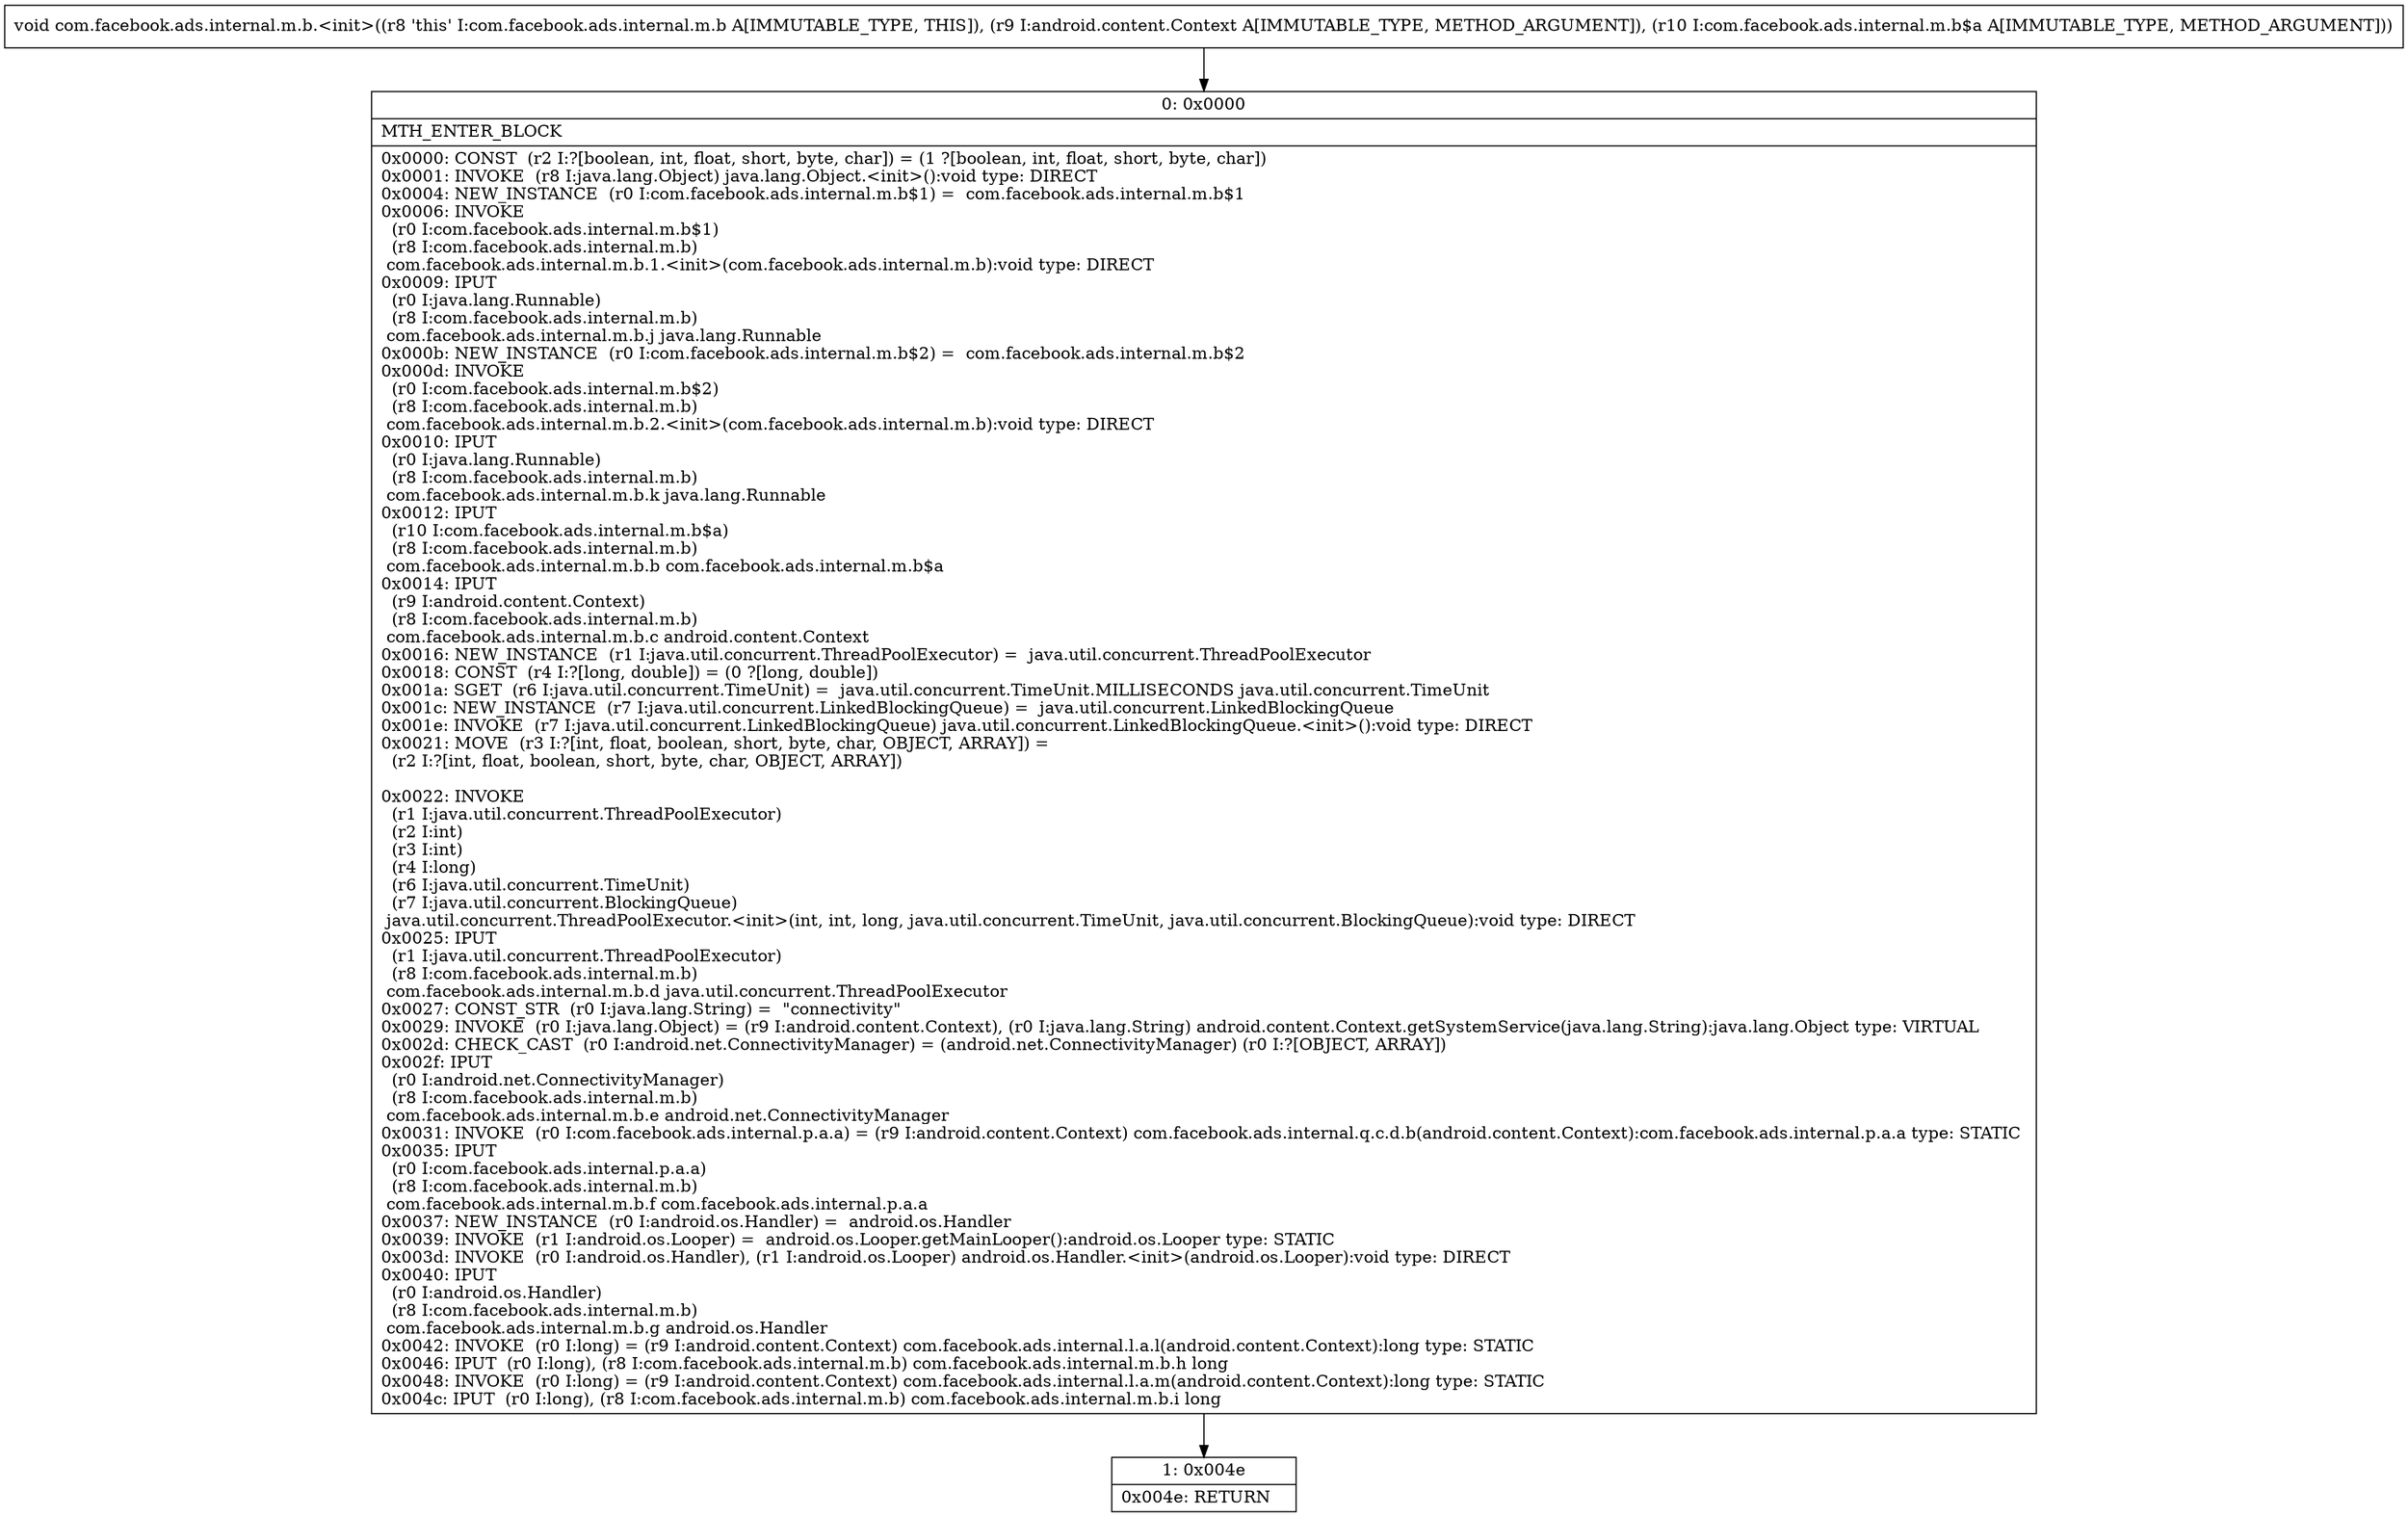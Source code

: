 digraph "CFG forcom.facebook.ads.internal.m.b.\<init\>(Landroid\/content\/Context;Lcom\/facebook\/ads\/internal\/m\/b$a;)V" {
Node_0 [shape=record,label="{0\:\ 0x0000|MTH_ENTER_BLOCK\l|0x0000: CONST  (r2 I:?[boolean, int, float, short, byte, char]) = (1 ?[boolean, int, float, short, byte, char]) \l0x0001: INVOKE  (r8 I:java.lang.Object) java.lang.Object.\<init\>():void type: DIRECT \l0x0004: NEW_INSTANCE  (r0 I:com.facebook.ads.internal.m.b$1) =  com.facebook.ads.internal.m.b$1 \l0x0006: INVOKE  \l  (r0 I:com.facebook.ads.internal.m.b$1)\l  (r8 I:com.facebook.ads.internal.m.b)\l com.facebook.ads.internal.m.b.1.\<init\>(com.facebook.ads.internal.m.b):void type: DIRECT \l0x0009: IPUT  \l  (r0 I:java.lang.Runnable)\l  (r8 I:com.facebook.ads.internal.m.b)\l com.facebook.ads.internal.m.b.j java.lang.Runnable \l0x000b: NEW_INSTANCE  (r0 I:com.facebook.ads.internal.m.b$2) =  com.facebook.ads.internal.m.b$2 \l0x000d: INVOKE  \l  (r0 I:com.facebook.ads.internal.m.b$2)\l  (r8 I:com.facebook.ads.internal.m.b)\l com.facebook.ads.internal.m.b.2.\<init\>(com.facebook.ads.internal.m.b):void type: DIRECT \l0x0010: IPUT  \l  (r0 I:java.lang.Runnable)\l  (r8 I:com.facebook.ads.internal.m.b)\l com.facebook.ads.internal.m.b.k java.lang.Runnable \l0x0012: IPUT  \l  (r10 I:com.facebook.ads.internal.m.b$a)\l  (r8 I:com.facebook.ads.internal.m.b)\l com.facebook.ads.internal.m.b.b com.facebook.ads.internal.m.b$a \l0x0014: IPUT  \l  (r9 I:android.content.Context)\l  (r8 I:com.facebook.ads.internal.m.b)\l com.facebook.ads.internal.m.b.c android.content.Context \l0x0016: NEW_INSTANCE  (r1 I:java.util.concurrent.ThreadPoolExecutor) =  java.util.concurrent.ThreadPoolExecutor \l0x0018: CONST  (r4 I:?[long, double]) = (0 ?[long, double]) \l0x001a: SGET  (r6 I:java.util.concurrent.TimeUnit) =  java.util.concurrent.TimeUnit.MILLISECONDS java.util.concurrent.TimeUnit \l0x001c: NEW_INSTANCE  (r7 I:java.util.concurrent.LinkedBlockingQueue) =  java.util.concurrent.LinkedBlockingQueue \l0x001e: INVOKE  (r7 I:java.util.concurrent.LinkedBlockingQueue) java.util.concurrent.LinkedBlockingQueue.\<init\>():void type: DIRECT \l0x0021: MOVE  (r3 I:?[int, float, boolean, short, byte, char, OBJECT, ARRAY]) = \l  (r2 I:?[int, float, boolean, short, byte, char, OBJECT, ARRAY])\l \l0x0022: INVOKE  \l  (r1 I:java.util.concurrent.ThreadPoolExecutor)\l  (r2 I:int)\l  (r3 I:int)\l  (r4 I:long)\l  (r6 I:java.util.concurrent.TimeUnit)\l  (r7 I:java.util.concurrent.BlockingQueue)\l java.util.concurrent.ThreadPoolExecutor.\<init\>(int, int, long, java.util.concurrent.TimeUnit, java.util.concurrent.BlockingQueue):void type: DIRECT \l0x0025: IPUT  \l  (r1 I:java.util.concurrent.ThreadPoolExecutor)\l  (r8 I:com.facebook.ads.internal.m.b)\l com.facebook.ads.internal.m.b.d java.util.concurrent.ThreadPoolExecutor \l0x0027: CONST_STR  (r0 I:java.lang.String) =  \"connectivity\" \l0x0029: INVOKE  (r0 I:java.lang.Object) = (r9 I:android.content.Context), (r0 I:java.lang.String) android.content.Context.getSystemService(java.lang.String):java.lang.Object type: VIRTUAL \l0x002d: CHECK_CAST  (r0 I:android.net.ConnectivityManager) = (android.net.ConnectivityManager) (r0 I:?[OBJECT, ARRAY]) \l0x002f: IPUT  \l  (r0 I:android.net.ConnectivityManager)\l  (r8 I:com.facebook.ads.internal.m.b)\l com.facebook.ads.internal.m.b.e android.net.ConnectivityManager \l0x0031: INVOKE  (r0 I:com.facebook.ads.internal.p.a.a) = (r9 I:android.content.Context) com.facebook.ads.internal.q.c.d.b(android.content.Context):com.facebook.ads.internal.p.a.a type: STATIC \l0x0035: IPUT  \l  (r0 I:com.facebook.ads.internal.p.a.a)\l  (r8 I:com.facebook.ads.internal.m.b)\l com.facebook.ads.internal.m.b.f com.facebook.ads.internal.p.a.a \l0x0037: NEW_INSTANCE  (r0 I:android.os.Handler) =  android.os.Handler \l0x0039: INVOKE  (r1 I:android.os.Looper) =  android.os.Looper.getMainLooper():android.os.Looper type: STATIC \l0x003d: INVOKE  (r0 I:android.os.Handler), (r1 I:android.os.Looper) android.os.Handler.\<init\>(android.os.Looper):void type: DIRECT \l0x0040: IPUT  \l  (r0 I:android.os.Handler)\l  (r8 I:com.facebook.ads.internal.m.b)\l com.facebook.ads.internal.m.b.g android.os.Handler \l0x0042: INVOKE  (r0 I:long) = (r9 I:android.content.Context) com.facebook.ads.internal.l.a.l(android.content.Context):long type: STATIC \l0x0046: IPUT  (r0 I:long), (r8 I:com.facebook.ads.internal.m.b) com.facebook.ads.internal.m.b.h long \l0x0048: INVOKE  (r0 I:long) = (r9 I:android.content.Context) com.facebook.ads.internal.l.a.m(android.content.Context):long type: STATIC \l0x004c: IPUT  (r0 I:long), (r8 I:com.facebook.ads.internal.m.b) com.facebook.ads.internal.m.b.i long \l}"];
Node_1 [shape=record,label="{1\:\ 0x004e|0x004e: RETURN   \l}"];
MethodNode[shape=record,label="{void com.facebook.ads.internal.m.b.\<init\>((r8 'this' I:com.facebook.ads.internal.m.b A[IMMUTABLE_TYPE, THIS]), (r9 I:android.content.Context A[IMMUTABLE_TYPE, METHOD_ARGUMENT]), (r10 I:com.facebook.ads.internal.m.b$a A[IMMUTABLE_TYPE, METHOD_ARGUMENT])) }"];
MethodNode -> Node_0;
Node_0 -> Node_1;
}

